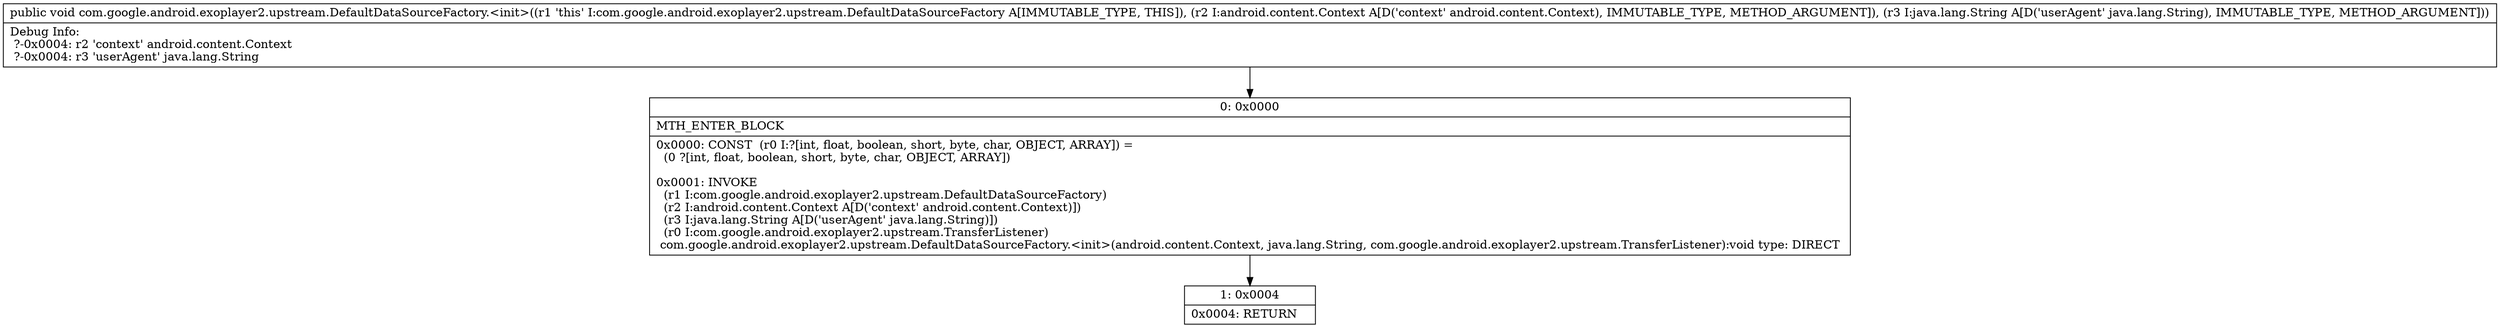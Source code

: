 digraph "CFG forcom.google.android.exoplayer2.upstream.DefaultDataSourceFactory.\<init\>(Landroid\/content\/Context;Ljava\/lang\/String;)V" {
Node_0 [shape=record,label="{0\:\ 0x0000|MTH_ENTER_BLOCK\l|0x0000: CONST  (r0 I:?[int, float, boolean, short, byte, char, OBJECT, ARRAY]) = \l  (0 ?[int, float, boolean, short, byte, char, OBJECT, ARRAY])\l \l0x0001: INVOKE  \l  (r1 I:com.google.android.exoplayer2.upstream.DefaultDataSourceFactory)\l  (r2 I:android.content.Context A[D('context' android.content.Context)])\l  (r3 I:java.lang.String A[D('userAgent' java.lang.String)])\l  (r0 I:com.google.android.exoplayer2.upstream.TransferListener)\l com.google.android.exoplayer2.upstream.DefaultDataSourceFactory.\<init\>(android.content.Context, java.lang.String, com.google.android.exoplayer2.upstream.TransferListener):void type: DIRECT \l}"];
Node_1 [shape=record,label="{1\:\ 0x0004|0x0004: RETURN   \l}"];
MethodNode[shape=record,label="{public void com.google.android.exoplayer2.upstream.DefaultDataSourceFactory.\<init\>((r1 'this' I:com.google.android.exoplayer2.upstream.DefaultDataSourceFactory A[IMMUTABLE_TYPE, THIS]), (r2 I:android.content.Context A[D('context' android.content.Context), IMMUTABLE_TYPE, METHOD_ARGUMENT]), (r3 I:java.lang.String A[D('userAgent' java.lang.String), IMMUTABLE_TYPE, METHOD_ARGUMENT]))  | Debug Info:\l  ?\-0x0004: r2 'context' android.content.Context\l  ?\-0x0004: r3 'userAgent' java.lang.String\l}"];
MethodNode -> Node_0;
Node_0 -> Node_1;
}

